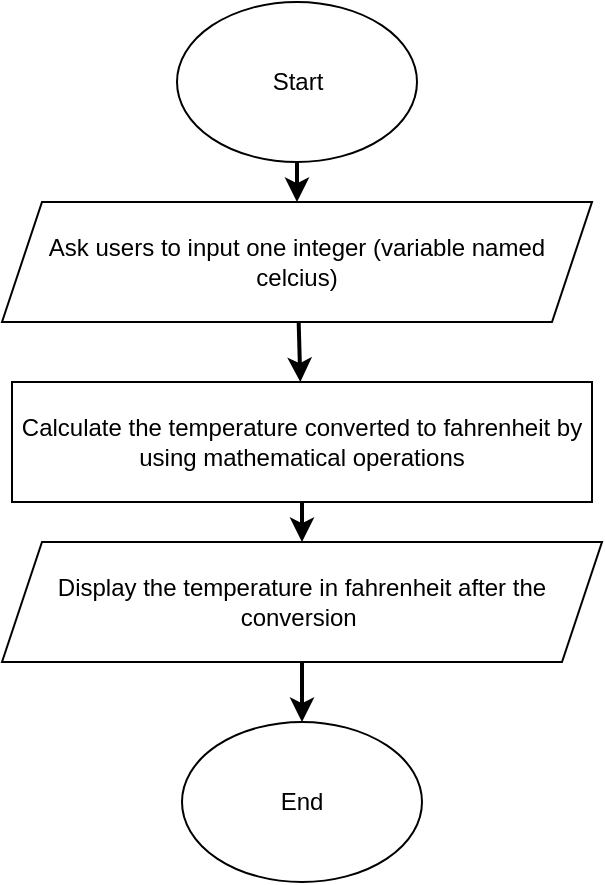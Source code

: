 <mxfile>
    <diagram id="aCHjzb4GeDJqAKz5Lmla" name="Page-1">
        <mxGraphModel dx="497" dy="532" grid="1" gridSize="10" guides="1" tooltips="1" connect="1" arrows="1" fold="1" page="1" pageScale="1" pageWidth="850" pageHeight="1100" math="0" shadow="0">
            <root>
                <mxCell id="0"/>
                <mxCell id="1" parent="0"/>
                <mxCell id="8" value="" style="edgeStyle=none;html=1;strokeWidth=2;fontSize=12;entryX=0.5;entryY=0;entryDx=0;entryDy=0;" edge="1" parent="1" source="2" target="4">
                    <mxGeometry relative="1" as="geometry"/>
                </mxCell>
                <mxCell id="2" value="Start" style="ellipse;whiteSpace=wrap;html=1;" vertex="1" parent="1">
                    <mxGeometry x="192.5" y="50" width="120" height="80" as="geometry"/>
                </mxCell>
                <mxCell id="3" value="End" style="ellipse;whiteSpace=wrap;html=1;" vertex="1" parent="1">
                    <mxGeometry x="195" y="410" width="120" height="80" as="geometry"/>
                </mxCell>
                <mxCell id="10" value="" style="edgeStyle=none;html=1;strokeWidth=2;fontSize=12;" edge="1" parent="1" source="4" target="6">
                    <mxGeometry relative="1" as="geometry"/>
                </mxCell>
                <mxCell id="4" value="Ask users to input one integer (variable named celcius)" style="shape=parallelogram;perimeter=parallelogramPerimeter;whiteSpace=wrap;html=1;fixedSize=1;spacing=8;" vertex="1" parent="1">
                    <mxGeometry x="105" y="150" width="295" height="60" as="geometry"/>
                </mxCell>
                <mxCell id="11" value="" style="edgeStyle=none;html=1;strokeWidth=2;fontSize=12;" edge="1" parent="1" source="5" target="3">
                    <mxGeometry relative="1" as="geometry"/>
                </mxCell>
                <mxCell id="5" value="Display the temperature in fahrenheit after the conversion&amp;nbsp;" style="shape=parallelogram;perimeter=parallelogramPerimeter;whiteSpace=wrap;html=1;fixedSize=1;" vertex="1" parent="1">
                    <mxGeometry x="105" y="320" width="300" height="60" as="geometry"/>
                </mxCell>
                <mxCell id="6" value="Calculate the temperature converted to fahrenheit by using mathematical operations" style="rounded=0;whiteSpace=wrap;html=1;" vertex="1" parent="1">
                    <mxGeometry x="110" y="240" width="290" height="60" as="geometry"/>
                </mxCell>
                <mxCell id="7" value="" style="endArrow=classic;html=1;exitX=0.5;exitY=1;exitDx=0;exitDy=0;fontSize=12;strokeWidth=2;" edge="1" parent="1" source="6" target="5">
                    <mxGeometry width="50" height="50" relative="1" as="geometry">
                        <mxPoint x="230" y="290" as="sourcePoint"/>
                        <mxPoint x="280" y="240" as="targetPoint"/>
                    </mxGeometry>
                </mxCell>
            </root>
        </mxGraphModel>
    </diagram>
</mxfile>